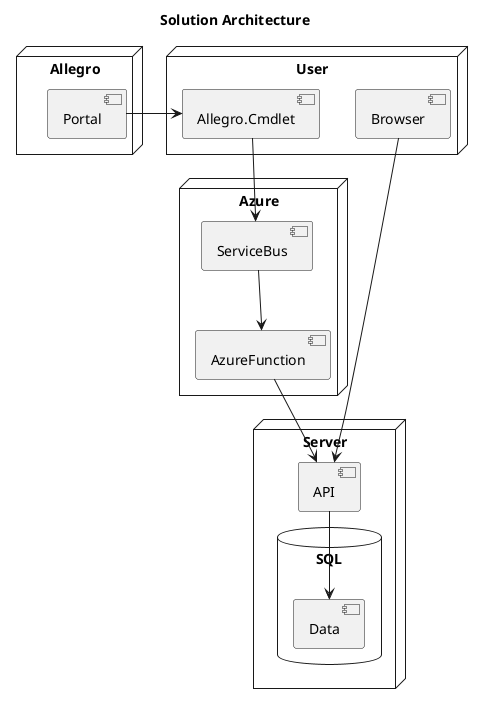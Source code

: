 @startuml

title Solution Architecture

node Allegro{
    [Portal]
}

node User{
    [Allegro.Cmdlet]
    [Browser]
}

node Azure{
    [ServiceBus]
    [AzureFunction]
}

node Server{
    [API]
    database "SQL\n" {
    [Data]

}

Portal ->Allegro.Cmdlet

Allegro.Cmdlet -down->ServiceBus
ServiceBus -down-> AzureFunction
AzureFunction -down-> API
API -down->Data
Browser -down->API




@enduml